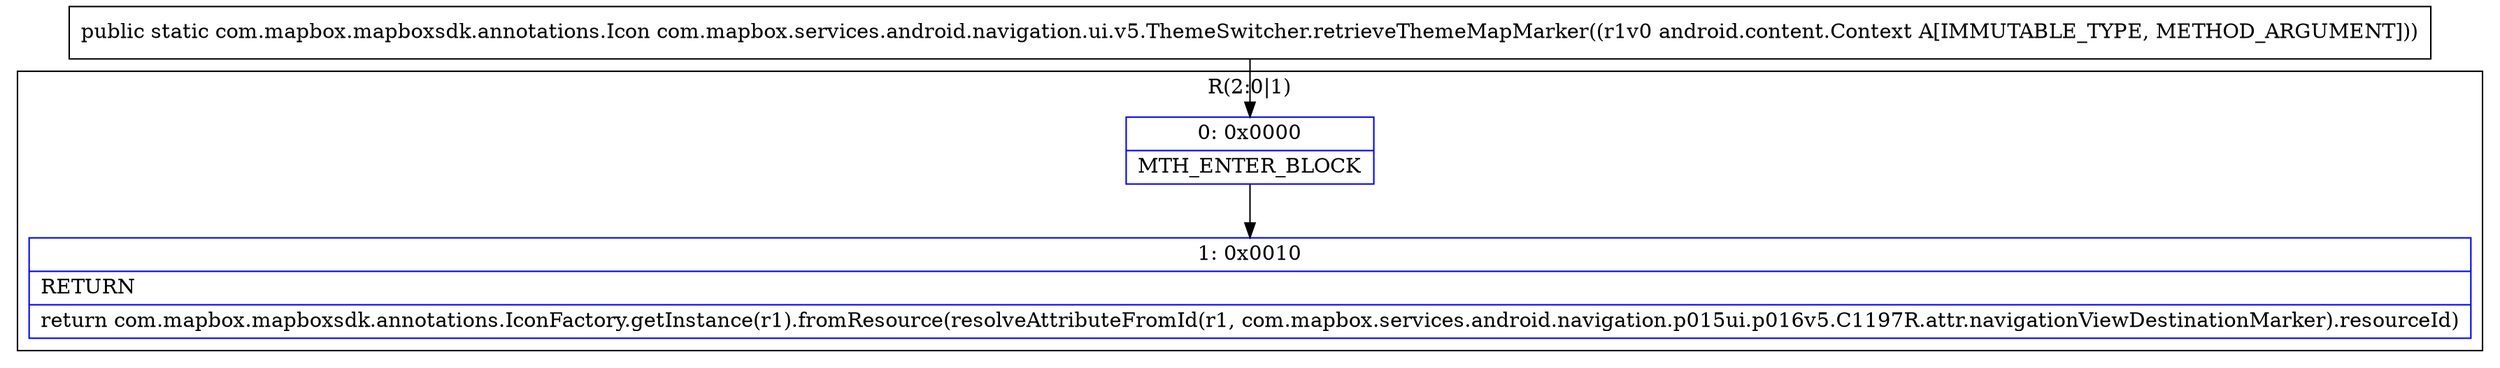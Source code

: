 digraph "CFG forcom.mapbox.services.android.navigation.ui.v5.ThemeSwitcher.retrieveThemeMapMarker(Landroid\/content\/Context;)Lcom\/mapbox\/mapboxsdk\/annotations\/Icon;" {
subgraph cluster_Region_1348762550 {
label = "R(2:0|1)";
node [shape=record,color=blue];
Node_0 [shape=record,label="{0\:\ 0x0000|MTH_ENTER_BLOCK\l}"];
Node_1 [shape=record,label="{1\:\ 0x0010|RETURN\l|return com.mapbox.mapboxsdk.annotations.IconFactory.getInstance(r1).fromResource(resolveAttributeFromId(r1, com.mapbox.services.android.navigation.p015ui.p016v5.C1197R.attr.navigationViewDestinationMarker).resourceId)\l}"];
}
MethodNode[shape=record,label="{public static com.mapbox.mapboxsdk.annotations.Icon com.mapbox.services.android.navigation.ui.v5.ThemeSwitcher.retrieveThemeMapMarker((r1v0 android.content.Context A[IMMUTABLE_TYPE, METHOD_ARGUMENT])) }"];
MethodNode -> Node_0;
Node_0 -> Node_1;
}

